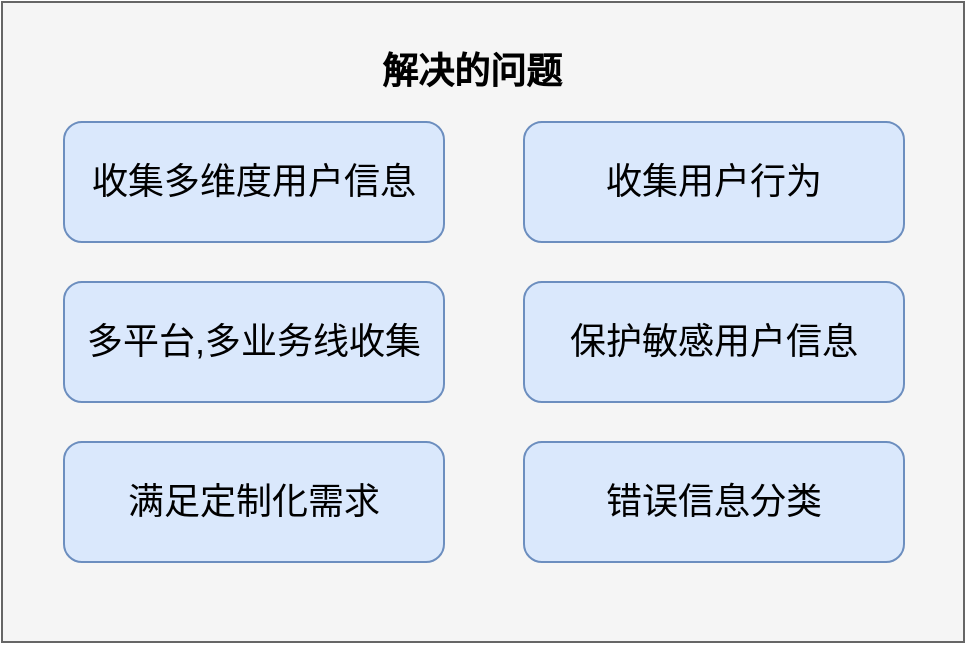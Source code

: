 <mxfile version="17.4.3" type="github">
  <diagram id="-0FPj-sDw3rZwn_hl0Y1" name="第 1 页">
    <mxGraphModel dx="946" dy="590" grid="1" gridSize="10" guides="1" tooltips="1" connect="1" arrows="1" fold="1" page="1" pageScale="1" pageWidth="827" pageHeight="1169" math="0" shadow="0">
      <root>
        <mxCell id="0" />
        <mxCell id="1" parent="0" />
        <mxCell id="M1R37AXIukSo1J08W00a-2" value="" style="rounded=0;whiteSpace=wrap;html=1;fillColor=#f5f5f5;fontColor=#333333;strokeColor=#666666;" vertex="1" parent="1">
          <mxGeometry x="179" y="100" width="481" height="320" as="geometry" />
        </mxCell>
        <mxCell id="M1R37AXIukSo1J08W00a-4" value="&lt;b style=&quot;font-size: 18px;&quot;&gt;&lt;font style=&quot;font-size: 18px;&quot;&gt;解决的问题&lt;/font&gt;&lt;/b&gt;" style="text;html=1;strokeColor=none;fillColor=none;align=center;verticalAlign=middle;whiteSpace=wrap;rounded=0;fontSize=18;" vertex="1" parent="1">
          <mxGeometry x="359" y="120" width="110" height="30" as="geometry" />
        </mxCell>
        <mxCell id="M1R37AXIukSo1J08W00a-6" value="收集多维度用户信息" style="rounded=1;whiteSpace=wrap;html=1;fontSize=18;fillColor=#dae8fc;strokeColor=#6c8ebf;" vertex="1" parent="1">
          <mxGeometry x="210" y="160" width="190" height="60" as="geometry" />
        </mxCell>
        <mxCell id="M1R37AXIukSo1J08W00a-7" value="收集用户行为" style="rounded=1;whiteSpace=wrap;html=1;fontSize=18;fillColor=#dae8fc;strokeColor=#6c8ebf;" vertex="1" parent="1">
          <mxGeometry x="440" y="160" width="190" height="60" as="geometry" />
        </mxCell>
        <mxCell id="M1R37AXIukSo1J08W00a-8" value="多平台,多业务线收集" style="rounded=1;whiteSpace=wrap;html=1;fontSize=18;fillColor=#dae8fc;strokeColor=#6c8ebf;" vertex="1" parent="1">
          <mxGeometry x="210" y="240" width="190" height="60" as="geometry" />
        </mxCell>
        <mxCell id="M1R37AXIukSo1J08W00a-9" value="保护敏感用户信息" style="rounded=1;whiteSpace=wrap;html=1;fontSize=18;fillColor=#dae8fc;strokeColor=#6c8ebf;" vertex="1" parent="1">
          <mxGeometry x="440" y="240" width="190" height="60" as="geometry" />
        </mxCell>
        <mxCell id="M1R37AXIukSo1J08W00a-10" value="满足定制化需求" style="rounded=1;whiteSpace=wrap;html=1;fontSize=18;fillColor=#dae8fc;strokeColor=#6c8ebf;" vertex="1" parent="1">
          <mxGeometry x="210" y="320" width="190" height="60" as="geometry" />
        </mxCell>
        <mxCell id="M1R37AXIukSo1J08W00a-11" value="错误信息分类" style="rounded=1;whiteSpace=wrap;html=1;fontSize=18;fillColor=#dae8fc;strokeColor=#6c8ebf;" vertex="1" parent="1">
          <mxGeometry x="440" y="320" width="190" height="60" as="geometry" />
        </mxCell>
      </root>
    </mxGraphModel>
  </diagram>
</mxfile>
